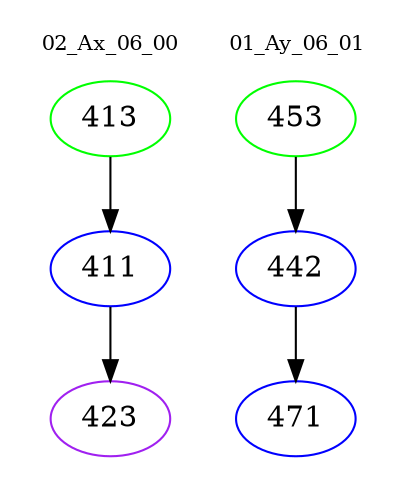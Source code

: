 digraph{
subgraph cluster_0 {
color = white
label = "02_Ax_06_00";
fontsize=10;
T0_413 [label="413", color="green"]
T0_413 -> T0_411 [color="black"]
T0_411 [label="411", color="blue"]
T0_411 -> T0_423 [color="black"]
T0_423 [label="423", color="purple"]
}
subgraph cluster_1 {
color = white
label = "01_Ay_06_01";
fontsize=10;
T1_453 [label="453", color="green"]
T1_453 -> T1_442 [color="black"]
T1_442 [label="442", color="blue"]
T1_442 -> T1_471 [color="black"]
T1_471 [label="471", color="blue"]
}
}
